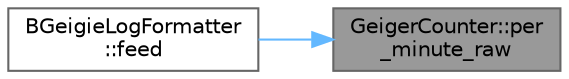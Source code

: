 digraph "GeigerCounter::per_minute_raw"
{
 // LATEX_PDF_SIZE
  bgcolor="transparent";
  edge [fontname=Helvetica,fontsize=10,labelfontname=Helvetica,labelfontsize=10];
  node [fontname=Helvetica,fontsize=10,shape=box,height=0.2,width=0.4];
  rankdir="RL";
  Node1 [id="Node000001",label="GeigerCounter::per\l_minute_raw",height=0.2,width=0.4,color="gray40", fillcolor="grey60", style="filled", fontcolor="black",tooltip=" "];
  Node1 -> Node2 [id="edge2_Node000001_Node000002",dir="back",color="steelblue1",style="solid",tooltip=" "];
  Node2 [id="Node000002",label="BGeigieLogFormatter\l::feed",height=0.2,width=0.4,color="grey40", fillcolor="white", style="filled",URL="$class_b_geigie_log_formatter.html#accfbb55ef326bf6483157ff01d40a9ae",tooltip=" "];
}
